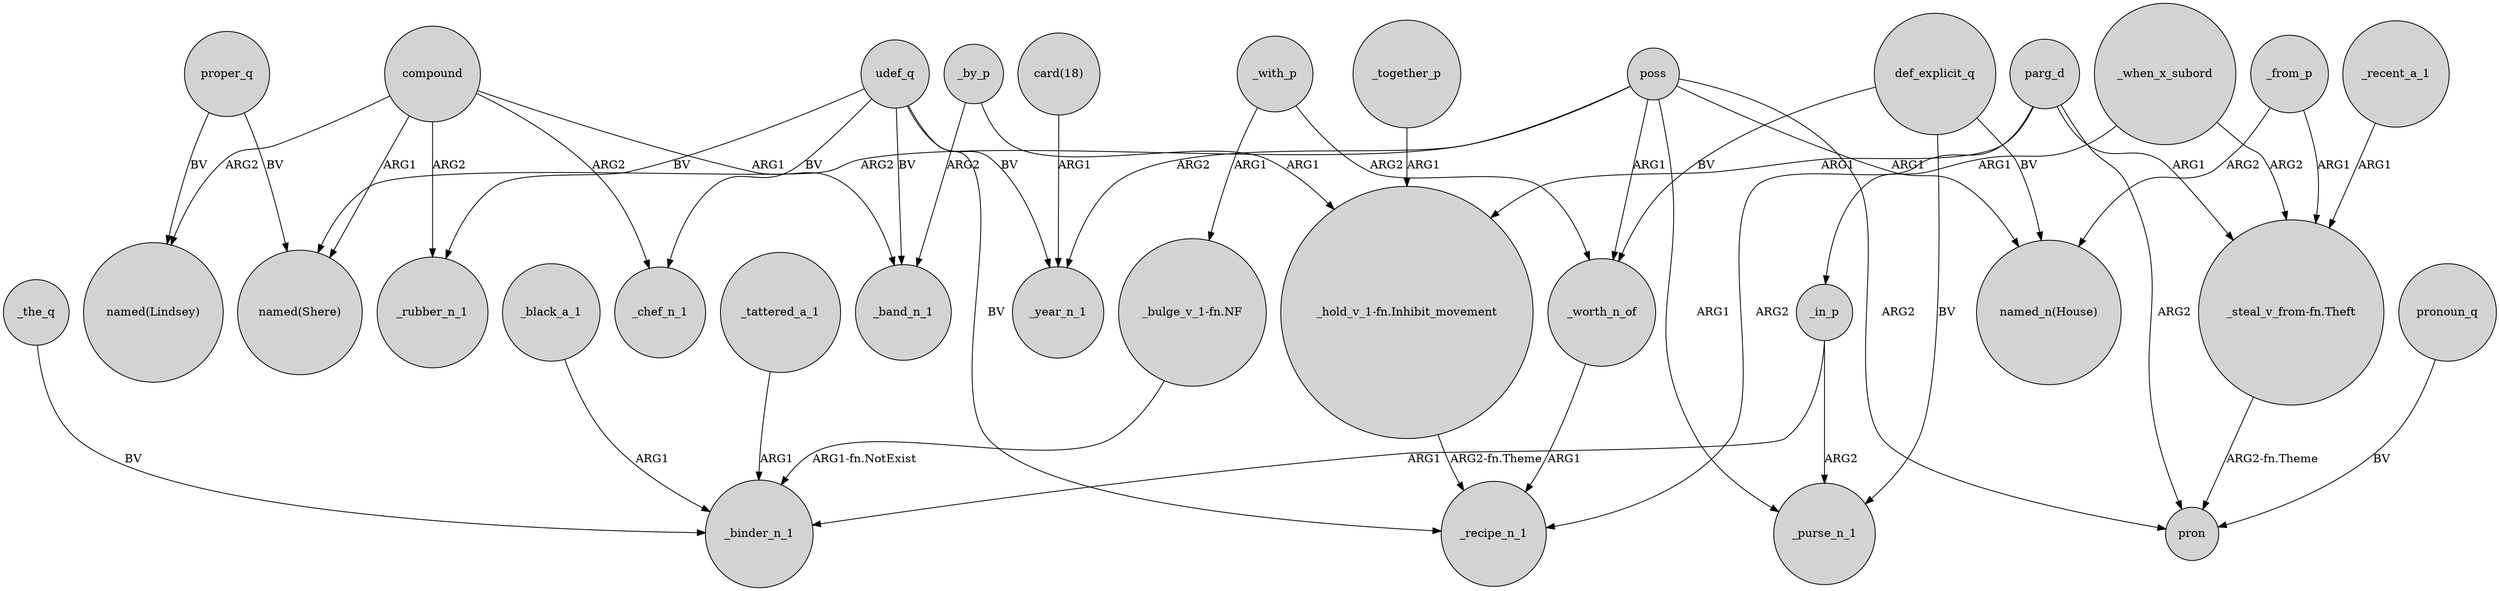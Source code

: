 digraph {
	node [shape=circle style=filled]
	_with_p -> _worth_n_of [label=ARG2]
	def_explicit_q -> "named_n(House)" [label=BV]
	udef_q -> _band_n_1 [label=BV]
	poss -> _worth_n_of [label=ARG1]
	compound -> _rubber_n_1 [label=ARG2]
	poss -> pron [label=ARG2]
	compound -> "named(Shere)" [label=ARG1]
	def_explicit_q -> _worth_n_of [label=BV]
	_black_a_1 -> _binder_n_1 [label=ARG1]
	udef_q -> _rubber_n_1 [label=BV]
	poss -> "named(Shere)" [label=ARG2]
	udef_q -> _recipe_n_1 [label=BV]
	def_explicit_q -> _purse_n_1 [label=BV]
	_by_p -> "_hold_v_1-fn.Inhibit_movement" [label=ARG1]
	_by_p -> _band_n_1 [label=ARG2]
	compound -> _band_n_1 [label=ARG1]
	udef_q -> _chef_n_1 [label=BV]
	poss -> _purse_n_1 [label=ARG1]
	parg_d -> _recipe_n_1 [label=ARG2]
	parg_d -> pron [label=ARG2]
	proper_q -> "named(Lindsey)" [label=BV]
	"_bulge_v_1-fn.NF" -> _binder_n_1 [label="ARG1-fn.NotExist"]
	_together_p -> "_hold_v_1-fn.Inhibit_movement" [label=ARG1]
	parg_d -> "_steal_v_from-fn.Theft" [label=ARG1]
	_from_p -> "_steal_v_from-fn.Theft" [label=ARG1]
	_the_q -> _binder_n_1 [label=BV]
	pronoun_q -> pron [label=BV]
	"_steal_v_from-fn.Theft" -> pron [label="ARG2-fn.Theme"]
	poss -> _year_n_1 [label=ARG2]
	_when_x_subord -> "_steal_v_from-fn.Theft" [label=ARG2]
	parg_d -> "_hold_v_1-fn.Inhibit_movement" [label=ARG1]
	_from_p -> "named_n(House)" [label=ARG2]
	proper_q -> "named(Shere)" [label=BV]
	_worth_n_of -> _recipe_n_1 [label=ARG1]
	_when_x_subord -> _in_p [label=ARG1]
	compound -> _chef_n_1 [label=ARG2]
	"card(18)" -> _year_n_1 [label=ARG1]
	poss -> "named_n(House)" [label=ARG1]
	_tattered_a_1 -> _binder_n_1 [label=ARG1]
	udef_q -> _year_n_1 [label=BV]
	_in_p -> _purse_n_1 [label=ARG2]
	_recent_a_1 -> "_steal_v_from-fn.Theft" [label=ARG1]
	"_hold_v_1-fn.Inhibit_movement" -> _recipe_n_1 [label="ARG2-fn.Theme"]
	compound -> "named(Lindsey)" [label=ARG2]
	_in_p -> _binder_n_1 [label=ARG1]
	_with_p -> "_bulge_v_1-fn.NF" [label=ARG1]
}
